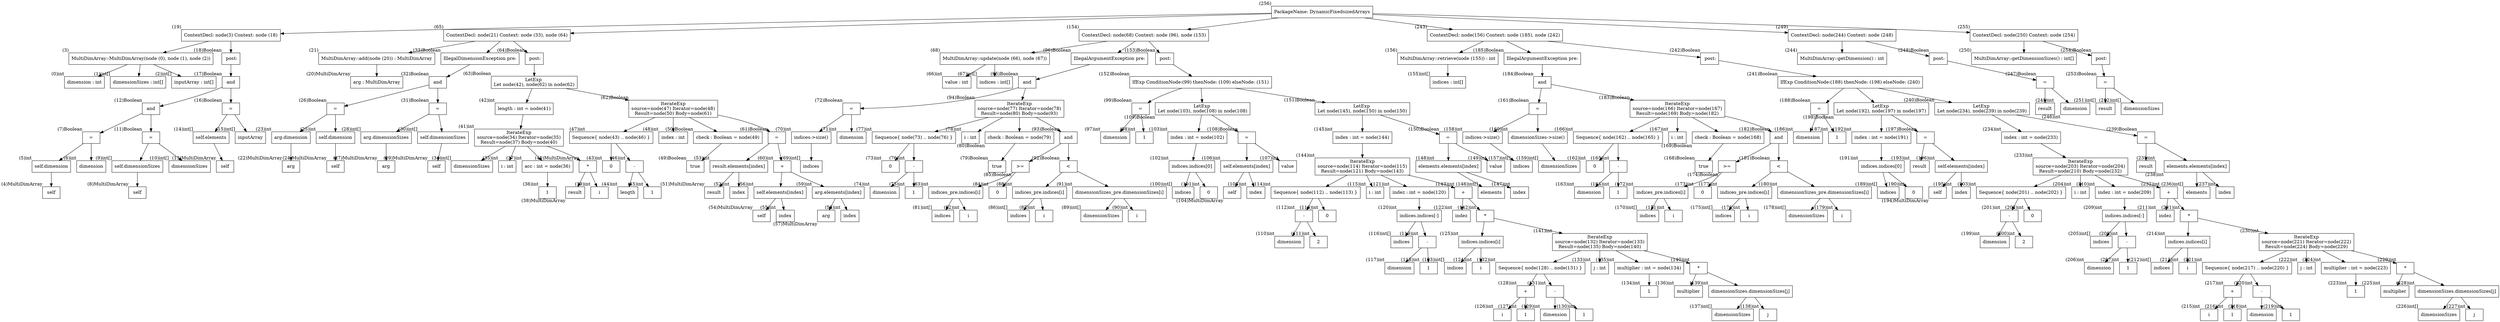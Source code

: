 digraph AST {
  node [shape=box];
  n256 [label="PackageName: DynamicFixedsizedArrays", xlabel="(256)"];
  n256 -> n19;
  n256 -> n65;
  n256 -> n154;
  n256 -> n243;
  n256 -> n249;
  n256 -> n255;
  n19 [label="ContextDecl: node(3) Context: node (18)", xlabel="(19)"];
  n19 -> n3;
  n19 -> n18;
  n65 [label="ContextDecl: node(21) Context: node (33), node (64)", xlabel="(65)"];
  n65 -> n21;
  n65 -> n33;
  n65 -> n64;
  n154 [label="ContextDecl: node(68) Context: node (96), node (153)", xlabel="(154)"];
  n154 -> n68;
  n154 -> n96;
  n154 -> n153;
  n243 [label="ContextDecl: node(156) Context: node (185), node (242)", xlabel="(243)"];
  n243 -> n156;
  n243 -> n185;
  n243 -> n242;
  n249 [label="ContextDecl: node(244) Context: node (248)", xlabel="(249)"];
  n249 -> n244;
  n249 -> n248;
  n255 [label="ContextDecl: node(250) Context: node (254)", xlabel="(255)"];
  n255 -> n250;
  n255 -> n254;
  n3 [label="MultiDimArray::MultiDimArray(node (0), node (1), node (2))", xlabel="(3)"];
  n3 -> n0;
  n3 -> n1;
  n3 -> n2;
  n18 [label=" post:", xlabel="(18)Boolean"];
  n18 -> n17;
  n21 [label="MultiDimArray::add(node (20)) : MultiDimArray", xlabel="(21)"];
  n21 -> n20;
  n33 [label="IllegalDimensionException pre:", xlabel="(33)Boolean"];
  n33 -> n32;
  n64 [label=" post:", xlabel="(64)Boolean"];
  n64 -> n63;
  n68 [label="MultiDimArray::update(node (66), node (67))", xlabel="(68)"];
  n68 -> n66;
  n68 -> n67;
  n96 [label="IllegalArgumentException pre:", xlabel="(96)Boolean"];
  n96 -> n95;
  n153 [label=" post:", xlabel="(153)Boolean"];
  n153 -> n152;
  n156 [label="MultiDimArray::retrieve(node (155)) : int", xlabel="(156)"];
  n156 -> n155;
  n185 [label="IllegalArgumentException pre:", xlabel="(185)Boolean"];
  n185 -> n184;
  n242 [label=" post:", xlabel="(242)Boolean"];
  n242 -> n241;
  n244 [label="MultiDimArray::getDimension() : int", xlabel="(244)"];
  n248 [label=" post:", xlabel="(248)Boolean"];
  n248 -> n247;
  n250 [label="MultiDimArray::getDimensionSizes() : int[]", xlabel="(250)"];
  n254 [label=" post:", xlabel="(254)Boolean"];
  n254 -> n253;
  n0 [label="dimension : int", xlabel="(0)int"];
  n1 [label="dimensionSizes : int[]", xlabel="(1)int[]"];
  n2 [label="inputArray : int[]", xlabel="(2)int[]"];
  n17 [label="and", xlabel="(17)Boolean"];
  n17 -> n12;
  n17 -> n16;
  n20 [label="arg : MultiDimArray", xlabel="(20)MultiDimArray"];
  n32 [label="and", xlabel="(32)Boolean"];
  n32 -> n26;
  n32 -> n31;
  n63 [label="LetExp 
Let node(42), node(62) in node(62)", xlabel="(63)Boolean"];
  n63 -> n42;
  n63 -> n62;
  n66 [label="value : int", xlabel="(66)int"];
  n67 [label="indices : int[]", xlabel="(67)int[]"];
  n95 [label="and", xlabel="(95)Boolean"];
  n95 -> n72;
  n95 -> n94;
  n152 [label="IfExp ConditionNode:(99) thenNode: (109) elseNode: (151)", xlabel="(152)Boolean"];
  n152 -> n99;
  n152 -> n109;
  n152 -> n151;
  n155 [label="indices : int[]", xlabel="(155)int[]"];
  n184 [label="and", xlabel="(184)Boolean"];
  n184 -> n161;
  n184 -> n183;
  n241 [label="IfExp ConditionNode:(188) thenNode: (198) elseNode: (240)", xlabel="(241)Boolean"];
  n241 -> n188;
  n241 -> n198;
  n241 -> n240;
  n247 [label="=", xlabel="(247)Boolean"];
  n247 -> n245;
  n247 -> n246;
  n253 [label="=", xlabel="(253)Boolean"];
  n253 -> n251;
  n253 -> n252;
  n12 [label="and", xlabel="(12)Boolean"];
  n12 -> n7;
  n12 -> n11;
  n16 [label="=", xlabel="(16)Boolean"];
  n16 -> n14;
  n16 -> n15;
  n26 [label="=", xlabel="(26)Boolean"];
  n26 -> n23;
  n26 -> n25;
  n31 [label="=", xlabel="(31)Boolean"];
  n31 -> n28;
  n31 -> n30;
  n42 [label="length : int = node(41)", xlabel="(42)int"];
  n42 -> n41;
  n62 [label="IterateExp
source=node(47) Iterator=node(48)
Result=node(50) Body=node(61)", xlabel="(62)Boolean"];
  n62 -> n47;
  n62 -> n48;
  n62 -> n50;
  n62 -> n61;
  n72 [label="=", xlabel="(72)Boolean"];
  n72 -> n70;
  n72 -> n71;
  n94 [label="IterateExp
source=node(77) Iterator=node(78)
Result=node(80) Body=node(93)", xlabel="(94)Boolean"];
  n94 -> n77;
  n94 -> n78;
  n94 -> n80;
  n94 -> n93;
  n99 [label="=", xlabel="(99)Boolean"];
  n99 -> n97;
  n99 -> n98;
  n109 [label="LetExp 
Let node(103), node(108) in node(108)", xlabel="(109)Boolean"];
  n109 -> n103;
  n109 -> n108;
  n151 [label="LetExp 
Let node(145), node(150) in node(150)", xlabel="(151)Boolean"];
  n151 -> n145;
  n151 -> n150;
  n161 [label="=", xlabel="(161)Boolean"];
  n161 -> n158;
  n161 -> n160;
  n183 [label="IterateExp
source=node(166) Iterator=node(167)
Result=node(169) Body=node(182)", xlabel="(183)Boolean"];
  n183 -> n166;
  n183 -> n167;
  n183 -> n169;
  n183 -> n182;
  n188 [label="=", xlabel="(188)Boolean"];
  n188 -> n186;
  n188 -> n187;
  n198 [label="LetExp 
Let node(192), node(197) in node(197)", xlabel="(198)Boolean"];
  n198 -> n192;
  n198 -> n197;
  n240 [label="LetExp 
Let node(234), node(239) in node(239)", xlabel="(240)Boolean"];
  n240 -> n234;
  n240 -> n239;
  n245 [label="result", xlabel="(245)int"];
  n246 [label="dimension", xlabel="(246)int"];
  n251 [label="result", xlabel="(251)int[]"];
  n252 [label="dimensionSizes", xlabel="(252)int[]"];
  n7 [label="=", xlabel="(7)Boolean"];
  n7 -> n5;
  n7 -> n6;
  n11 [label="=", xlabel="(11)Boolean"];
  n11 -> n9;
  n11 -> n10;
  n14 [label="self.elements", xlabel="(14)int[]"];
  n14 -> n13;
  n15 [label="inputArray", xlabel="(15)int[]"];
  n23 [label="arg.dimension", xlabel="(23)int"];
  n23 -> n22;
  n25 [label="self.dimension", xlabel="(25)int"];
  n25 -> n24;
  n28 [label="arg.dimensionSizes", xlabel="(28)int[]"];
  n28 -> n27;
  n30 [label="self.dimensionSizes", xlabel="(30)int[]"];
  n30 -> n29;
  n41 [label="IterateExp
source=node(34) Iterator=node(35)
Result=node(37) Body=node(40)", xlabel="(41)int"];
  n41 -> n34;
  n41 -> n35;
  n41 -> n37;
  n41 -> n40;
  n47 [label="Sequence{ node(43) .. node(46) }", xlabel="(47)int"];
  n47 -> n43;
  n47 -> n46;
  n48 [label="index : int", xlabel="(48)int"];
  n50 [label="check : Boolean = node(49)", xlabel="(50)Boolean"];
  n50 -> n49;
  n61 [label="=", xlabel="(61)Boolean"];
  n61 -> n53;
  n61 -> n60;
  n70 [label="indices->size()", xlabel="(70)int"];
  n70 -> n69;
  n71 [label="dimension", xlabel="(71)int"];
  n77 [label="Sequence{ node(73) .. node(76) }", xlabel="(77)int"];
  n77 -> n73;
  n77 -> n76;
  n78 [label="i : int", xlabel="(78)int"];
  n80 [label="check : Boolean = node(79)", xlabel="(80)Boolean"];
  n80 -> n79;
  n93 [label="and", xlabel="(93)Boolean"];
  n93 -> n85;
  n93 -> n92;
  n97 [label="dimension", xlabel="(97)int"];
  n98 [label="1", xlabel="(98)int"];
  n103 [label="index : int = node(102)", xlabel="(103)int"];
  n103 -> n102;
  n108 [label="=", xlabel="(108)Boolean"];
  n108 -> n106;
  n108 -> n107;
  n145 [label="index : int = node(144)", xlabel="(145)int"];
  n145 -> n144;
  n150 [label="=", xlabel="(150)Boolean"];
  n150 -> n148;
  n150 -> n149;
  n158 [label="indices->size()", xlabel="(158)int"];
  n158 -> n157;
  n160 [label="dimensionSizes->size()", xlabel="(160)int"];
  n160 -> n159;
  n166 [label="Sequence{ node(162) .. node(165) }", xlabel="(166)int"];
  n166 -> n162;
  n166 -> n165;
  n167 [label="i : int", xlabel="(167)int"];
  n169 [label="check : Boolean = node(168)", xlabel="(169)Boolean"];
  n169 -> n168;
  n182 [label="and", xlabel="(182)Boolean"];
  n182 -> n174;
  n182 -> n181;
  n186 [label="dimension", xlabel="(186)int"];
  n187 [label="1", xlabel="(187)int"];
  n192 [label="index : int = node(191)", xlabel="(192)int"];
  n192 -> n191;
  n197 [label="=", xlabel="(197)Boolean"];
  n197 -> n193;
  n197 -> n196;
  n234 [label="index : int = node(233)", xlabel="(234)int"];
  n234 -> n233;
  n239 [label="=", xlabel="(239)Boolean"];
  n239 -> n235;
  n239 -> n238;
  n5 [label="self.dimension", xlabel="(5)int"];
  n5 -> n4;
  n6 [label="dimension", xlabel="(6)int"];
  n9 [label="self.dimensionSizes", xlabel="(9)int[]"];
  n9 -> n8;
  n10 [label="dimensionSizes", xlabel="(10)int[]"];
  n13 [label="self", xlabel="(13)MultiDimArray"];
  n22 [label="arg", xlabel="(22)MultiDimArray"];
  n24 [label="self", xlabel="(24)MultiDimArray"];
  n27 [label="arg", xlabel="(27)MultiDimArray"];
  n29 [label="self", xlabel="(29)MultiDimArray"];
  n34 [label="dimensionSizes", xlabel="(34)int[]"];
  n35 [label="i : int", xlabel="(35)int"];
  n37 [label="acc : int = node(36)", xlabel="(37)int"];
  n37 -> n36;
  n40 [label="*", xlabel="(40)MultiDimArray"];
  n40 -> n38;
  n40 -> n39;
  n43 [label="0", xlabel="(43)int"];
  n46 [label="-", xlabel="(46)int"];
  n46 -> n44;
  n46 -> n45;
  n49 [label="true", xlabel="(49)Boolean"];
  n53 [label="result.elements[index]", xlabel="(53)int"];
  n53 -> n51;
  n53 -> n52;
  n60 [label="+", xlabel="(60)int"];
  n60 -> n56;
  n60 -> n59;
  n69 [label="indices", xlabel="(69)int[]"];
  n73 [label="0", xlabel="(73)int"];
  n76 [label="-", xlabel="(76)int"];
  n76 -> n74;
  n76 -> n75;
  n79 [label="true", xlabel="(79)Boolean"];
  n85 [label=">=", xlabel="(85)Boolean"];
  n85 -> n83;
  n85 -> n84;
  n92 [label="<", xlabel="(92)Boolean"];
  n92 -> n88;
  n92 -> n91;
  n102 [label="indices.indices[0]", xlabel="(102)int"];
  n102 -> n100;
  n102 -> n101;
  n106 [label="self.elements[index]", xlabel="(106)int"];
  n106 -> n104;
  n106 -> n105;
  n107 [label="value", xlabel="(107)int"];
  n144 [label="IterateExp
source=node(114) Iterator=node(115)
Result=node(121) Body=node(143)", xlabel="(144)int"];
  n144 -> n114;
  n144 -> n115;
  n144 -> n121;
  n144 -> n143;
  n148 [label="elements.elements[index]", xlabel="(148)int"];
  n148 -> n146;
  n148 -> n147;
  n149 [label="value", xlabel="(149)int"];
  n157 [label="indices", xlabel="(157)int[]"];
  n159 [label="dimensionSizes", xlabel="(159)int[]"];
  n162 [label="0", xlabel="(162)int"];
  n165 [label="-", xlabel="(165)int"];
  n165 -> n163;
  n165 -> n164;
  n168 [label="true", xlabel="(168)Boolean"];
  n174 [label=">=", xlabel="(174)Boolean"];
  n174 -> n172;
  n174 -> n173;
  n181 [label="<", xlabel="(181)Boolean"];
  n181 -> n177;
  n181 -> n180;
  n191 [label="indices.indices[0]", xlabel="(191)int"];
  n191 -> n189;
  n191 -> n190;
  n193 [label="result", xlabel="(193)int"];
  n196 [label="self.elements[index]", xlabel="(196)int"];
  n196 -> n194;
  n196 -> n195;
  n233 [label="IterateExp
source=node(203) Iterator=node(204)
Result=node(210) Body=node(232)", xlabel="(233)int"];
  n233 -> n203;
  n233 -> n204;
  n233 -> n210;
  n233 -> n232;
  n235 [label="result", xlabel="(235)int"];
  n238 [label="elements.elements[index]", xlabel="(238)int"];
  n238 -> n236;
  n238 -> n237;
  n4 [label="self", xlabel="(4)MultiDimArray"];
  n8 [label="self", xlabel="(8)MultiDimArray"];
  n36 [label="1", xlabel="(36)int"];
  n38 [label="result", xlabel="(38)MultiDimArray"];
  n39 [label="i", xlabel="(39)int"];
  n44 [label="length", xlabel="(44)int"];
  n45 [label="1", xlabel="(45)int"];
  n51 [label="result", xlabel="(51)MultiDimArray"];
  n52 [label="index", xlabel="(52)int"];
  n56 [label="self.elements[index]", xlabel="(56)int"];
  n56 -> n54;
  n56 -> n55;
  n59 [label="arg.elements[index]", xlabel="(59)int"];
  n59 -> n57;
  n59 -> n58;
  n74 [label="dimension", xlabel="(74)int"];
  n75 [label="1", xlabel="(75)int"];
  n83 [label="indices_pre.indices[i]", xlabel="(83)int"];
  n83 -> n81;
  n83 -> n82;
  n84 [label="0", xlabel="(84)int"];
  n88 [label="indices_pre.indices[i]", xlabel="(88)int"];
  n88 -> n86;
  n88 -> n87;
  n91 [label="dimensionSizes_pre.dimensionSizes[i]", xlabel="(91)int"];
  n91 -> n89;
  n91 -> n90;
  n100 [label="indices", xlabel="(100)int[]"];
  n101 [label="0", xlabel="(101)int"];
  n104 [label="self", xlabel="(104)MultiDimArray"];
  n105 [label="index", xlabel="(105)int"];
  n114 [label="Sequence{ node(112) .. node(113) }", xlabel="(114)int"];
  n114 -> n112;
  n114 -> n113;
  n115 [label="i : int", xlabel="(115)int"];
  n121 [label="indez : int = node(120)", xlabel="(121)int"];
  n121 -> n120;
  n143 [label="+", xlabel="(143)int"];
  n143 -> n122;
  n143 -> n142;
  n146 [label="elements", xlabel="(146)int[]"];
  n147 [label="index", xlabel="(147)int"];
  n163 [label="dimension", xlabel="(163)int"];
  n164 [label="1", xlabel="(164)int"];
  n172 [label="indices_pre.indices[i]", xlabel="(172)int"];
  n172 -> n170;
  n172 -> n171;
  n173 [label="0", xlabel="(173)int"];
  n177 [label="indices_pre.indices[i]", xlabel="(177)int"];
  n177 -> n175;
  n177 -> n176;
  n180 [label="dimensionSizes_pre.dimensionSizes[i]", xlabel="(180)int"];
  n180 -> n178;
  n180 -> n179;
  n189 [label="indices", xlabel="(189)int[]"];
  n190 [label="0", xlabel="(190)int"];
  n194 [label="self", xlabel="(194)MultiDimArray"];
  n195 [label="index", xlabel="(195)int"];
  n203 [label="Sequence{ node(201) .. node(202) }", xlabel="(203)int"];
  n203 -> n201;
  n203 -> n202;
  n204 [label="i : int", xlabel="(204)int"];
  n210 [label="indez : int = node(209)", xlabel="(210)int"];
  n210 -> n209;
  n232 [label="+", xlabel="(232)int"];
  n232 -> n211;
  n232 -> n231;
  n236 [label="elements", xlabel="(236)int[]"];
  n237 [label="index", xlabel="(237)int"];
  n54 [label="self", xlabel="(54)MultiDimArray"];
  n55 [label="index", xlabel="(55)int"];
  n57 [label="arg", xlabel="(57)MultiDimArray"];
  n58 [label="index", xlabel="(58)int"];
  n81 [label="indices", xlabel="(81)int[]"];
  n82 [label="i", xlabel="(82)int"];
  n86 [label="indices", xlabel="(86)int[]"];
  n87 [label="i", xlabel="(87)int"];
  n89 [label="dimensionSizes", xlabel="(89)int[]"];
  n90 [label="i", xlabel="(90)int"];
  n112 [label="-", xlabel="(112)int"];
  n112 -> n110;
  n112 -> n111;
  n113 [label="0", xlabel="(113)int"];
  n120 [label="indices.indices[-]", xlabel="(120)int"];
  n120 -> n116;
  n120 -> n119;
  n122 [label="indez", xlabel="(122)int"];
  n142 [label="*", xlabel="(142)int"];
  n142 -> n125;
  n142 -> n141;
  n170 [label="indices", xlabel="(170)int[]"];
  n171 [label="i", xlabel="(171)int"];
  n175 [label="indices", xlabel="(175)int[]"];
  n176 [label="i", xlabel="(176)int"];
  n178 [label="dimensionSizes", xlabel="(178)int[]"];
  n179 [label="i", xlabel="(179)int"];
  n201 [label="-", xlabel="(201)int"];
  n201 -> n199;
  n201 -> n200;
  n202 [label="0", xlabel="(202)int"];
  n209 [label="indices.indices[-]", xlabel="(209)int"];
  n209 -> n205;
  n209 -> n208;
  n211 [label="indez", xlabel="(211)int"];
  n231 [label="*", xlabel="(231)int"];
  n231 -> n214;
  n231 -> n230;
  n110 [label="dimension", xlabel="(110)int"];
  n111 [label="2", xlabel="(111)int"];
  n116 [label="indices", xlabel="(116)int[]"];
  n119 [label="-", xlabel="(119)int"];
  n119 -> n117;
  n119 -> n118;
  n125 [label="indices.indices[i]", xlabel="(125)int"];
  n125 -> n123;
  n125 -> n124;
  n141 [label="IterateExp
source=node(132) Iterator=node(133)
Result=node(135) Body=node(140)", xlabel="(141)int"];
  n141 -> n132;
  n141 -> n133;
  n141 -> n135;
  n141 -> n140;
  n199 [label="dimension", xlabel="(199)int"];
  n200 [label="2", xlabel="(200)int"];
  n205 [label="indices", xlabel="(205)int[]"];
  n208 [label="-", xlabel="(208)int"];
  n208 -> n206;
  n208 -> n207;
  n214 [label="indices.indices[i]", xlabel="(214)int"];
  n214 -> n212;
  n214 -> n213;
  n230 [label="IterateExp
source=node(221) Iterator=node(222)
Result=node(224) Body=node(229)", xlabel="(230)int"];
  n230 -> n221;
  n230 -> n222;
  n230 -> n224;
  n230 -> n229;
  n117 [label="dimension", xlabel="(117)int"];
  n118 [label="1", xlabel="(118)int"];
  n123 [label="indices", xlabel="(123)int[]"];
  n124 [label="i", xlabel="(124)int"];
  n132 [label="Sequence{ node(128) .. node(131) }", xlabel="(132)int"];
  n132 -> n128;
  n132 -> n131;
  n133 [label="j : int", xlabel="(133)int"];
  n135 [label="multiplier : int = node(134)", xlabel="(135)int"];
  n135 -> n134;
  n140 [label="*", xlabel="(140)int"];
  n140 -> n136;
  n140 -> n139;
  n206 [label="dimension", xlabel="(206)int"];
  n207 [label="1", xlabel="(207)int"];
  n212 [label="indices", xlabel="(212)int[]"];
  n213 [label="i", xlabel="(213)int"];
  n221 [label="Sequence{ node(217) .. node(220) }", xlabel="(221)int"];
  n221 -> n217;
  n221 -> n220;
  n222 [label="j : int", xlabel="(222)int"];
  n224 [label="multiplier : int = node(223)", xlabel="(224)int"];
  n224 -> n223;
  n229 [label="*", xlabel="(229)int"];
  n229 -> n225;
  n229 -> n228;
  n128 [label="+", xlabel="(128)int"];
  n128 -> n126;
  n128 -> n127;
  n131 [label="-", xlabel="(131)int"];
  n131 -> n129;
  n131 -> n130;
  n134 [label="1", xlabel="(134)int"];
  n136 [label="multiplier", xlabel="(136)int"];
  n139 [label="dimensionSizes.dimensionSizes[j]", xlabel="(139)int"];
  n139 -> n137;
  n139 -> n138;
  n217 [label="+", xlabel="(217)int"];
  n217 -> n215;
  n217 -> n216;
  n220 [label="-", xlabel="(220)int"];
  n220 -> n218;
  n220 -> n219;
  n223 [label="1", xlabel="(223)int"];
  n225 [label="multiplier", xlabel="(225)int"];
  n228 [label="dimensionSizes.dimensionSizes[j]", xlabel="(228)int"];
  n228 -> n226;
  n228 -> n227;
  n126 [label="i", xlabel="(126)int"];
  n127 [label="1", xlabel="(127)int"];
  n129 [label="dimension", xlabel="(129)int"];
  n130 [label="1", xlabel="(130)int"];
  n137 [label="dimensionSizes", xlabel="(137)int[]"];
  n138 [label="j", xlabel="(138)int"];
  n215 [label="i", xlabel="(215)int"];
  n216 [label="1", xlabel="(216)int"];
  n218 [label="dimension", xlabel="(218)int"];
  n219 [label="1", xlabel="(219)int"];
  n226 [label="dimensionSizes", xlabel="(226)int[]"];
  n227 [label="j", xlabel="(227)int"];
}

